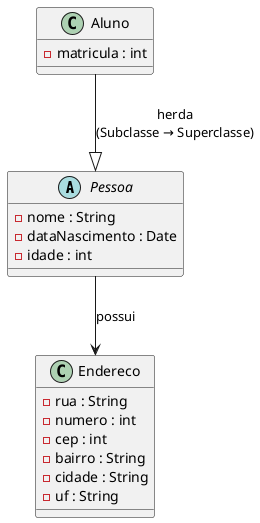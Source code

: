 @startuml DiagramaPessoaAlunoEndereco

' Classe abstrata Pessoa
abstract class Pessoa {
    - nome : String
    - dataNascimento : Date
    - idade : int
}

' Classe concreta Endereco
class Endereco {
    - rua : String
    - numero : int
    - cep : int
    - bairro : String
    - cidade : String
    - uf : String
}

' Classe concreta Aluno
class Aluno {
    - matricula : int
}

' Relações
Aluno --|> Pessoa : herda\n(Subclasse → Superclasse)
Pessoa --> Endereco : possui

@enduml
